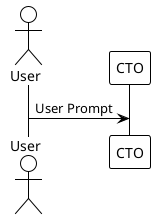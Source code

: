 @startuml empacy-agent-workflow
!theme plain
actor User
participant CTO
User -> CTO: User Prompt
@enduml
